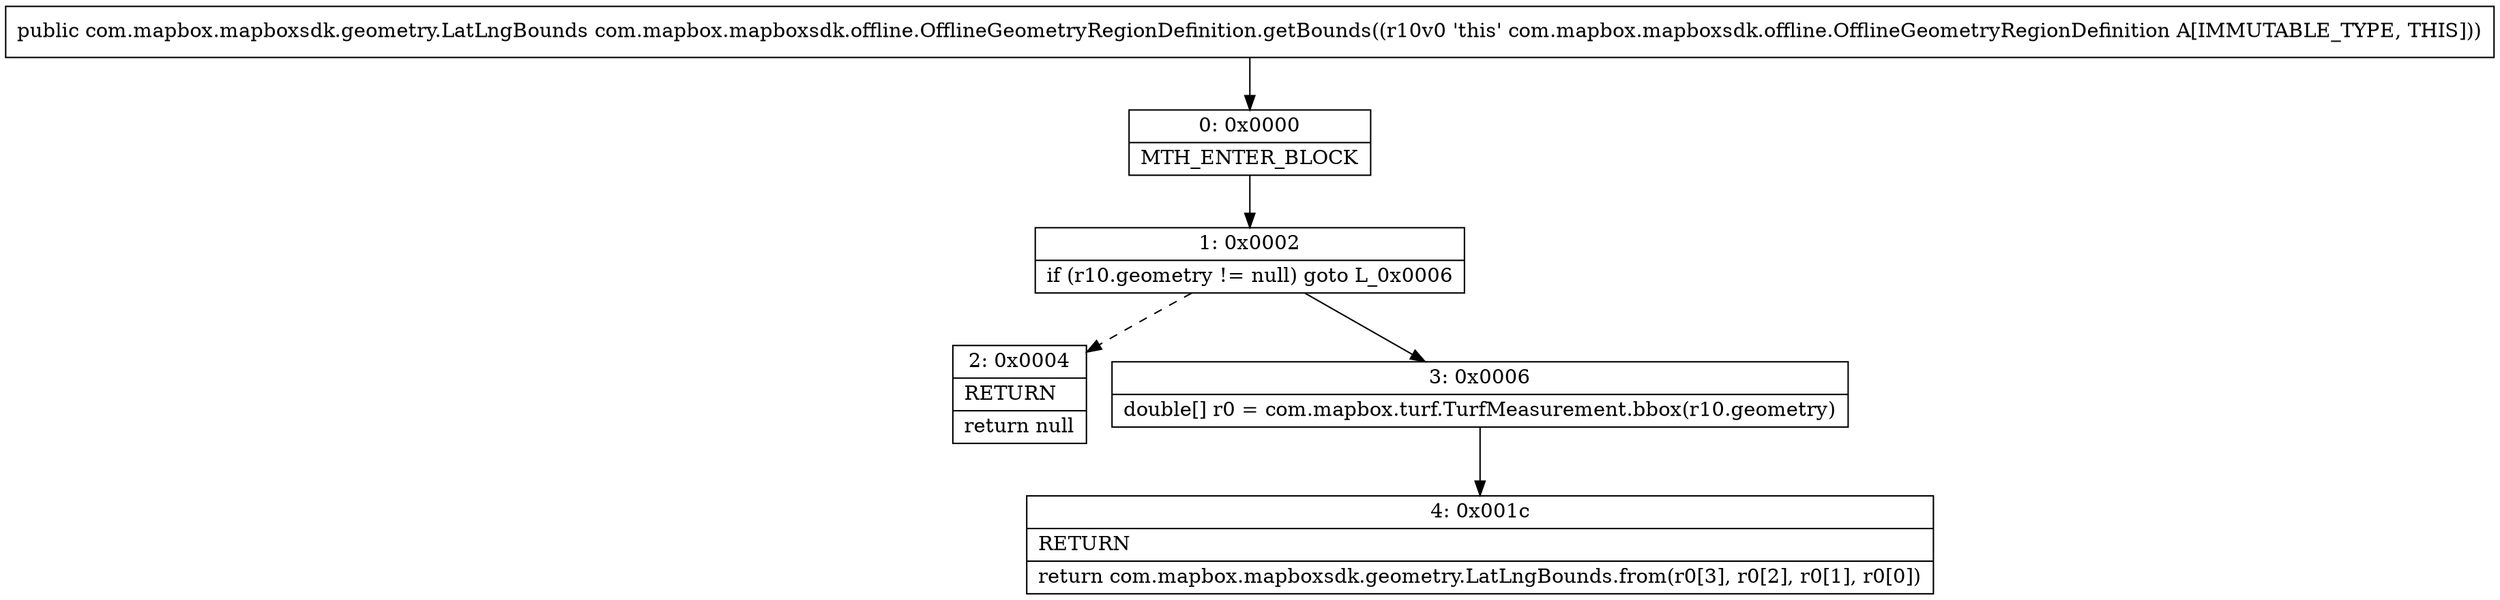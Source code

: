 digraph "CFG forcom.mapbox.mapboxsdk.offline.OfflineGeometryRegionDefinition.getBounds()Lcom\/mapbox\/mapboxsdk\/geometry\/LatLngBounds;" {
Node_0 [shape=record,label="{0\:\ 0x0000|MTH_ENTER_BLOCK\l}"];
Node_1 [shape=record,label="{1\:\ 0x0002|if (r10.geometry != null) goto L_0x0006\l}"];
Node_2 [shape=record,label="{2\:\ 0x0004|RETURN\l|return null\l}"];
Node_3 [shape=record,label="{3\:\ 0x0006|double[] r0 = com.mapbox.turf.TurfMeasurement.bbox(r10.geometry)\l}"];
Node_4 [shape=record,label="{4\:\ 0x001c|RETURN\l|return com.mapbox.mapboxsdk.geometry.LatLngBounds.from(r0[3], r0[2], r0[1], r0[0])\l}"];
MethodNode[shape=record,label="{public com.mapbox.mapboxsdk.geometry.LatLngBounds com.mapbox.mapboxsdk.offline.OfflineGeometryRegionDefinition.getBounds((r10v0 'this' com.mapbox.mapboxsdk.offline.OfflineGeometryRegionDefinition A[IMMUTABLE_TYPE, THIS])) }"];
MethodNode -> Node_0;
Node_0 -> Node_1;
Node_1 -> Node_2[style=dashed];
Node_1 -> Node_3;
Node_3 -> Node_4;
}

